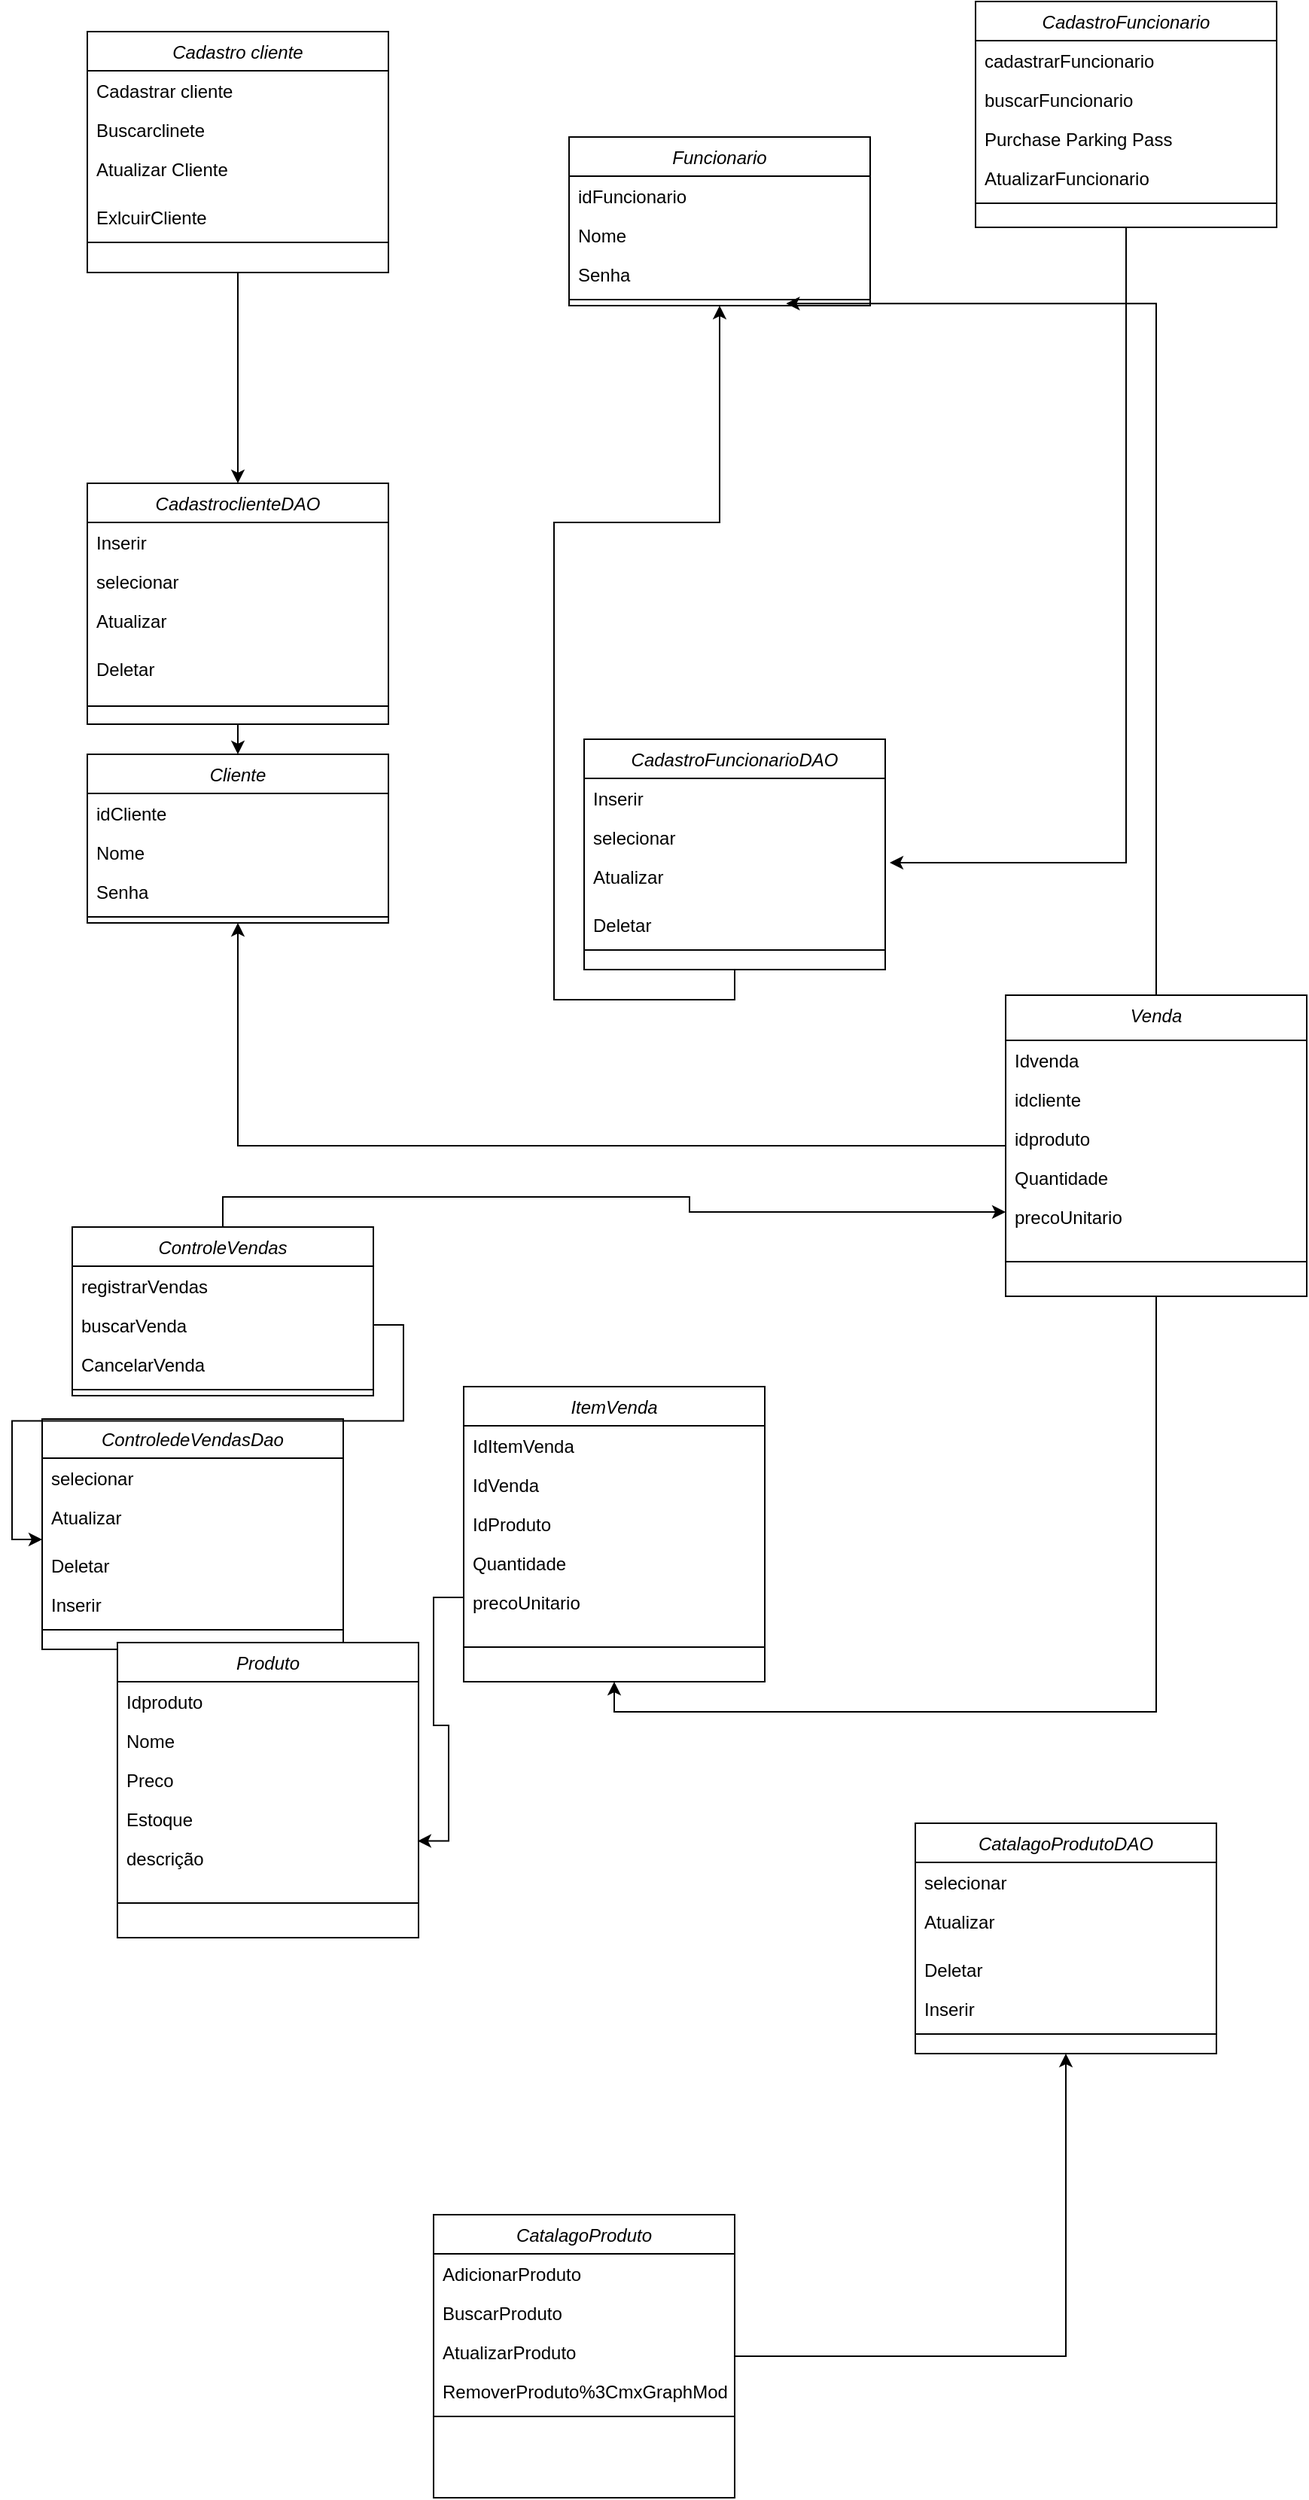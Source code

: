 <mxfile version="26.1.3">
  <diagram id="C5RBs43oDa-KdzZeNtuy" name="Page-1">
    <mxGraphModel dx="2819" dy="1114" grid="1" gridSize="10" guides="1" tooltips="1" connect="1" arrows="1" fold="1" page="1" pageScale="1" pageWidth="827" pageHeight="1169" math="0" shadow="0">
      <root>
        <mxCell id="WIyWlLk6GJQsqaUBKTNV-0" />
        <mxCell id="WIyWlLk6GJQsqaUBKTNV-1" parent="WIyWlLk6GJQsqaUBKTNV-0" />
        <mxCell id="kErKYG8QhpAH_9OreHTJ-6" style="edgeStyle=orthogonalEdgeStyle;rounded=0;orthogonalLoop=1;jettySize=auto;html=1;exitX=0.5;exitY=1;exitDx=0;exitDy=0;entryX=0.5;entryY=0;entryDx=0;entryDy=0;" edge="1" parent="WIyWlLk6GJQsqaUBKTNV-1" source="zkfFHV4jXpPFQw0GAbJ--0" target="kErKYG8QhpAH_9OreHTJ-10">
          <mxGeometry relative="1" as="geometry">
            <mxPoint x="260" y="228" as="targetPoint" />
          </mxGeometry>
        </mxCell>
        <mxCell id="zkfFHV4jXpPFQw0GAbJ--0" value="Cadastro cliente" style="swimlane;fontStyle=2;align=center;verticalAlign=top;childLayout=stackLayout;horizontal=1;startSize=26;horizontalStack=0;resizeParent=1;resizeLast=0;collapsible=1;marginBottom=0;rounded=0;shadow=0;strokeWidth=1;" parent="WIyWlLk6GJQsqaUBKTNV-1" vertex="1">
          <mxGeometry x="30" y="30" width="200" height="160" as="geometry">
            <mxRectangle x="230" y="140" width="160" height="26" as="alternateBounds" />
          </mxGeometry>
        </mxCell>
        <mxCell id="zkfFHV4jXpPFQw0GAbJ--1" value="Cadastrar cliente" style="text;align=left;verticalAlign=top;spacingLeft=4;spacingRight=4;overflow=hidden;rotatable=0;points=[[0,0.5],[1,0.5]];portConstraint=eastwest;" parent="zkfFHV4jXpPFQw0GAbJ--0" vertex="1">
          <mxGeometry y="26" width="200" height="26" as="geometry" />
        </mxCell>
        <mxCell id="zkfFHV4jXpPFQw0GAbJ--2" value="Buscarclinete" style="text;align=left;verticalAlign=top;spacingLeft=4;spacingRight=4;overflow=hidden;rotatable=0;points=[[0,0.5],[1,0.5]];portConstraint=eastwest;rounded=0;shadow=0;html=0;" parent="zkfFHV4jXpPFQw0GAbJ--0" vertex="1">
          <mxGeometry y="52" width="200" height="26" as="geometry" />
        </mxCell>
        <mxCell id="zkfFHV4jXpPFQw0GAbJ--3" value="Atualizar Cliente" style="text;align=left;verticalAlign=top;spacingLeft=4;spacingRight=4;overflow=hidden;rotatable=0;points=[[0,0.5],[1,0.5]];portConstraint=eastwest;rounded=0;shadow=0;html=0;" parent="zkfFHV4jXpPFQw0GAbJ--0" vertex="1">
          <mxGeometry y="78" width="200" height="32" as="geometry" />
        </mxCell>
        <mxCell id="kErKYG8QhpAH_9OreHTJ-8" value="ExlcuirCliente" style="text;align=left;verticalAlign=top;spacingLeft=4;spacingRight=4;overflow=hidden;rotatable=0;points=[[0,0.5],[1,0.5]];portConstraint=eastwest;rounded=0;shadow=0;html=0;" vertex="1" parent="zkfFHV4jXpPFQw0GAbJ--0">
          <mxGeometry y="110" width="200" height="26" as="geometry" />
        </mxCell>
        <mxCell id="zkfFHV4jXpPFQw0GAbJ--4" value="" style="line;html=1;strokeWidth=1;align=left;verticalAlign=middle;spacingTop=-1;spacingLeft=3;spacingRight=3;rotatable=0;labelPosition=right;points=[];portConstraint=eastwest;" parent="zkfFHV4jXpPFQw0GAbJ--0" vertex="1">
          <mxGeometry y="136" width="200" height="8" as="geometry" />
        </mxCell>
        <mxCell id="kErKYG8QhpAH_9OreHTJ-0" value="CadastroFuncionario" style="swimlane;fontStyle=2;align=center;verticalAlign=top;childLayout=stackLayout;horizontal=1;startSize=26;horizontalStack=0;resizeParent=1;resizeLast=0;collapsible=1;marginBottom=0;rounded=0;shadow=0;strokeWidth=1;" vertex="1" parent="WIyWlLk6GJQsqaUBKTNV-1">
          <mxGeometry x="620" y="10" width="200" height="150" as="geometry">
            <mxRectangle x="230" y="140" width="160" height="26" as="alternateBounds" />
          </mxGeometry>
        </mxCell>
        <mxCell id="kErKYG8QhpAH_9OreHTJ-1" value="cadastrarFuncionario" style="text;align=left;verticalAlign=top;spacingLeft=4;spacingRight=4;overflow=hidden;rotatable=0;points=[[0,0.5],[1,0.5]];portConstraint=eastwest;" vertex="1" parent="kErKYG8QhpAH_9OreHTJ-0">
          <mxGeometry y="26" width="200" height="26" as="geometry" />
        </mxCell>
        <mxCell id="kErKYG8QhpAH_9OreHTJ-2" value="buscarFuncionario" style="text;align=left;verticalAlign=top;spacingLeft=4;spacingRight=4;overflow=hidden;rotatable=0;points=[[0,0.5],[1,0.5]];portConstraint=eastwest;rounded=0;shadow=0;html=0;" vertex="1" parent="kErKYG8QhpAH_9OreHTJ-0">
          <mxGeometry y="52" width="200" height="26" as="geometry" />
        </mxCell>
        <mxCell id="kErKYG8QhpAH_9OreHTJ-5" value="Purchase Parking Pass" style="text;align=left;verticalAlign=top;spacingLeft=4;spacingRight=4;overflow=hidden;rotatable=0;points=[[0,0.5],[1,0.5]];portConstraint=eastwest;" vertex="1" parent="kErKYG8QhpAH_9OreHTJ-0">
          <mxGeometry y="78" width="200" height="26" as="geometry" />
        </mxCell>
        <mxCell id="kErKYG8QhpAH_9OreHTJ-3" value="AtualizarFuncionario" style="text;align=left;verticalAlign=top;spacingLeft=4;spacingRight=4;overflow=hidden;rotatable=0;points=[[0,0.5],[1,0.5]];portConstraint=eastwest;rounded=0;shadow=0;html=0;" vertex="1" parent="kErKYG8QhpAH_9OreHTJ-0">
          <mxGeometry y="104" width="200" height="26" as="geometry" />
        </mxCell>
        <mxCell id="kErKYG8QhpAH_9OreHTJ-4" value="" style="line;html=1;strokeWidth=1;align=left;verticalAlign=middle;spacingTop=-1;spacingLeft=3;spacingRight=3;rotatable=0;labelPosition=right;points=[];portConstraint=eastwest;" vertex="1" parent="kErKYG8QhpAH_9OreHTJ-0">
          <mxGeometry y="130" width="200" height="8" as="geometry" />
        </mxCell>
        <mxCell id="kErKYG8QhpAH_9OreHTJ-68" style="edgeStyle=orthogonalEdgeStyle;rounded=0;orthogonalLoop=1;jettySize=auto;html=1;exitX=0.5;exitY=1;exitDx=0;exitDy=0;entryX=0.5;entryY=0;entryDx=0;entryDy=0;" edge="1" parent="WIyWlLk6GJQsqaUBKTNV-1" source="kErKYG8QhpAH_9OreHTJ-10" target="kErKYG8QhpAH_9OreHTJ-62">
          <mxGeometry relative="1" as="geometry" />
        </mxCell>
        <mxCell id="kErKYG8QhpAH_9OreHTJ-10" value="CadastroclienteDAO" style="swimlane;fontStyle=2;align=center;verticalAlign=top;childLayout=stackLayout;horizontal=1;startSize=26;horizontalStack=0;resizeParent=1;resizeLast=0;collapsible=1;marginBottom=0;rounded=0;shadow=0;strokeWidth=1;" vertex="1" parent="WIyWlLk6GJQsqaUBKTNV-1">
          <mxGeometry x="30" y="330" width="200" height="160" as="geometry">
            <mxRectangle x="230" y="140" width="160" height="26" as="alternateBounds" />
          </mxGeometry>
        </mxCell>
        <mxCell id="kErKYG8QhpAH_9OreHTJ-11" value="Inserir" style="text;align=left;verticalAlign=top;spacingLeft=4;spacingRight=4;overflow=hidden;rotatable=0;points=[[0,0.5],[1,0.5]];portConstraint=eastwest;" vertex="1" parent="kErKYG8QhpAH_9OreHTJ-10">
          <mxGeometry y="26" width="200" height="26" as="geometry" />
        </mxCell>
        <mxCell id="kErKYG8QhpAH_9OreHTJ-12" value="selecionar" style="text;align=left;verticalAlign=top;spacingLeft=4;spacingRight=4;overflow=hidden;rotatable=0;points=[[0,0.5],[1,0.5]];portConstraint=eastwest;rounded=0;shadow=0;html=0;" vertex="1" parent="kErKYG8QhpAH_9OreHTJ-10">
          <mxGeometry y="52" width="200" height="26" as="geometry" />
        </mxCell>
        <mxCell id="kErKYG8QhpAH_9OreHTJ-13" value="Atualizar" style="text;align=left;verticalAlign=top;spacingLeft=4;spacingRight=4;overflow=hidden;rotatable=0;points=[[0,0.5],[1,0.5]];portConstraint=eastwest;rounded=0;shadow=0;html=0;" vertex="1" parent="kErKYG8QhpAH_9OreHTJ-10">
          <mxGeometry y="78" width="200" height="32" as="geometry" />
        </mxCell>
        <mxCell id="kErKYG8QhpAH_9OreHTJ-14" value="Deletar" style="text;align=left;verticalAlign=top;spacingLeft=4;spacingRight=4;overflow=hidden;rotatable=0;points=[[0,0.5],[1,0.5]];portConstraint=eastwest;rounded=0;shadow=0;html=0;" vertex="1" parent="kErKYG8QhpAH_9OreHTJ-10">
          <mxGeometry y="110" width="200" height="26" as="geometry" />
        </mxCell>
        <mxCell id="kErKYG8QhpAH_9OreHTJ-15" value="" style="line;html=1;strokeWidth=1;align=left;verticalAlign=middle;spacingTop=-1;spacingLeft=3;spacingRight=3;rotatable=0;labelPosition=right;points=[];portConstraint=eastwest;" vertex="1" parent="kErKYG8QhpAH_9OreHTJ-10">
          <mxGeometry y="136" width="200" height="24" as="geometry" />
        </mxCell>
        <mxCell id="kErKYG8QhpAH_9OreHTJ-69" style="edgeStyle=orthogonalEdgeStyle;rounded=0;orthogonalLoop=1;jettySize=auto;html=1;exitX=0.5;exitY=1;exitDx=0;exitDy=0;entryX=0.5;entryY=1;entryDx=0;entryDy=0;" edge="1" parent="WIyWlLk6GJQsqaUBKTNV-1" source="kErKYG8QhpAH_9OreHTJ-16" target="kErKYG8QhpAH_9OreHTJ-55">
          <mxGeometry relative="1" as="geometry" />
        </mxCell>
        <mxCell id="kErKYG8QhpAH_9OreHTJ-16" value="CadastroFuncionarioDAO" style="swimlane;fontStyle=2;align=center;verticalAlign=top;childLayout=stackLayout;horizontal=1;startSize=26;horizontalStack=0;resizeParent=1;resizeLast=0;collapsible=1;marginBottom=0;rounded=0;shadow=0;strokeWidth=1;" vertex="1" parent="WIyWlLk6GJQsqaUBKTNV-1">
          <mxGeometry x="360" y="500" width="200" height="153" as="geometry">
            <mxRectangle x="230" y="140" width="160" height="26" as="alternateBounds" />
          </mxGeometry>
        </mxCell>
        <mxCell id="kErKYG8QhpAH_9OreHTJ-17" value="Inserir" style="text;align=left;verticalAlign=top;spacingLeft=4;spacingRight=4;overflow=hidden;rotatable=0;points=[[0,0.5],[1,0.5]];portConstraint=eastwest;" vertex="1" parent="kErKYG8QhpAH_9OreHTJ-16">
          <mxGeometry y="26" width="200" height="26" as="geometry" />
        </mxCell>
        <mxCell id="kErKYG8QhpAH_9OreHTJ-18" value="selecionar" style="text;align=left;verticalAlign=top;spacingLeft=4;spacingRight=4;overflow=hidden;rotatable=0;points=[[0,0.5],[1,0.5]];portConstraint=eastwest;rounded=0;shadow=0;html=0;" vertex="1" parent="kErKYG8QhpAH_9OreHTJ-16">
          <mxGeometry y="52" width="200" height="26" as="geometry" />
        </mxCell>
        <mxCell id="kErKYG8QhpAH_9OreHTJ-19" value="Atualizar" style="text;align=left;verticalAlign=top;spacingLeft=4;spacingRight=4;overflow=hidden;rotatable=0;points=[[0,0.5],[1,0.5]];portConstraint=eastwest;rounded=0;shadow=0;html=0;" vertex="1" parent="kErKYG8QhpAH_9OreHTJ-16">
          <mxGeometry y="78" width="200" height="32" as="geometry" />
        </mxCell>
        <mxCell id="kErKYG8QhpAH_9OreHTJ-20" value="Deletar" style="text;align=left;verticalAlign=top;spacingLeft=4;spacingRight=4;overflow=hidden;rotatable=0;points=[[0,0.5],[1,0.5]];portConstraint=eastwest;rounded=0;shadow=0;html=0;" vertex="1" parent="kErKYG8QhpAH_9OreHTJ-16">
          <mxGeometry y="110" width="200" height="26" as="geometry" />
        </mxCell>
        <mxCell id="kErKYG8QhpAH_9OreHTJ-21" value="" style="line;html=1;strokeWidth=1;align=left;verticalAlign=middle;spacingTop=-1;spacingLeft=3;spacingRight=3;rotatable=0;labelPosition=right;points=[];portConstraint=eastwest;" vertex="1" parent="kErKYG8QhpAH_9OreHTJ-16">
          <mxGeometry y="136" width="200" height="8" as="geometry" />
        </mxCell>
        <mxCell id="kErKYG8QhpAH_9OreHTJ-48" style="edgeStyle=orthogonalEdgeStyle;rounded=0;orthogonalLoop=1;jettySize=auto;html=1;entryX=0.5;entryY=1;entryDx=0;entryDy=0;" edge="1" parent="WIyWlLk6GJQsqaUBKTNV-1" source="kErKYG8QhpAH_9OreHTJ-23" target="kErKYG8QhpAH_9OreHTJ-35">
          <mxGeometry relative="1" as="geometry" />
        </mxCell>
        <mxCell id="kErKYG8QhpAH_9OreHTJ-23" value="CatalagoProduto" style="swimlane;fontStyle=2;align=center;verticalAlign=top;childLayout=stackLayout;horizontal=1;startSize=26;horizontalStack=0;resizeParent=1;resizeLast=0;collapsible=1;marginBottom=0;rounded=0;shadow=0;strokeWidth=1;" vertex="1" parent="WIyWlLk6GJQsqaUBKTNV-1">
          <mxGeometry x="260" y="1480" width="200" height="188" as="geometry">
            <mxRectangle x="230" y="140" width="160" height="26" as="alternateBounds" />
          </mxGeometry>
        </mxCell>
        <mxCell id="kErKYG8QhpAH_9OreHTJ-24" value="AdicionarProduto" style="text;align=left;verticalAlign=top;spacingLeft=4;spacingRight=4;overflow=hidden;rotatable=0;points=[[0,0.5],[1,0.5]];portConstraint=eastwest;" vertex="1" parent="kErKYG8QhpAH_9OreHTJ-23">
          <mxGeometry y="26" width="200" height="26" as="geometry" />
        </mxCell>
        <mxCell id="kErKYG8QhpAH_9OreHTJ-25" value="BuscarProduto" style="text;align=left;verticalAlign=top;spacingLeft=4;spacingRight=4;overflow=hidden;rotatable=0;points=[[0,0.5],[1,0.5]];portConstraint=eastwest;rounded=0;shadow=0;html=0;" vertex="1" parent="kErKYG8QhpAH_9OreHTJ-23">
          <mxGeometry y="52" width="200" height="26" as="geometry" />
        </mxCell>
        <mxCell id="kErKYG8QhpAH_9OreHTJ-26" value="AtualizarProduto" style="text;align=left;verticalAlign=top;spacingLeft=4;spacingRight=4;overflow=hidden;rotatable=0;points=[[0,0.5],[1,0.5]];portConstraint=eastwest;" vertex="1" parent="kErKYG8QhpAH_9OreHTJ-23">
          <mxGeometry y="78" width="200" height="26" as="geometry" />
        </mxCell>
        <mxCell id="kErKYG8QhpAH_9OreHTJ-27" value="RemoverProduto%3CmxGraphModel%3E%3Croot%3E%3CmxCell%20id%3D%220%22%2F%3E%3CmxCell%20id%3D%221%22%20parent%3D%220%22%2F%3E%3CmxCell%20id%3D%222%22%20value%3D%22CadastroFuncionario%22%20style%3D%22swimlane%3BfontStyle%3D2%3Balign%3Dcenter%3BverticalAlign%3Dtop%3BchildLayout%3DstackLayout%3Bhorizontal%3D1%3BstartSize%3D26%3BhorizontalStack%3D0%3BresizeParent%3D1%3BresizeLast%3D0%3Bcollapsible%3D1%3BmarginBottom%3D0%3Brounded%3D0%3Bshadow%3D0%3BstrokeWidth%3D1%3B%22%20vertex%3D%221%22%20parent%3D%221%22%3E%3CmxGeometry%20x%3D%22490%22%20y%3D%2270%22%20width%3D%22200%22%20height%3D%22188%22%20as%3D%22geometry%22%3E%3CmxRectangle%20x%3D%22230%22%20y%3D%22140%22%20width%3D%22160%22%20height%3D%2226%22%20as%3D%22alternateBounds%22%2F%3E%3C%2FmxGeometry%3E%3C%2FmxCell%3E%3CmxCell%20id%3D%223%22%20value%3D%22cadastrarFuncionario%22%20style%3D%22text%3Balign%3Dleft%3BverticalAlign%3Dtop%3BspacingLeft%3D4%3BspacingRight%3D4%3Boverflow%3Dhidden%3Brotatable%3D0%3Bpoints%3D%5B%5B0%2C0.5%5D%2C%5B1%2C0.5%5D%5D%3BportConstraint%3Deastwest%3B%22%20vertex%3D%221%22%20parent%3D%222%22%3E%3CmxGeometry%20y%3D%2226%22%20width%3D%22200%22%20height%3D%2226%22%20as%3D%22geometry%22%2F%3E%3C%2FmxCell%3E%3CmxCell%20id%3D%224%22%20value%3D%22buscarFuncionario%22%20style%3D%22text%3Balign%3Dleft%3BverticalAlign%3Dtop%3BspacingLeft%3D4%3BspacingRight%3D4%3Boverflow%3Dhidden%3Brotatable%3D0%3Bpoints%3D%5B%5B0%2C0.5%5D%2C%5B1%2C0.5%5D%5D%3BportConstraint%3Deastwest%3Brounded%3D0%3Bshadow%3D0%3Bhtml%3D0%3B%22%20vertex%3D%221%22%20parent%3D%222%22%3E%3CmxGeometry%20y%3D%2252%22%20width%3D%22200%22%20height%3D%2226%22%20as%3D%22geometry%22%2F%3E%3C%2FmxCell%3E%3CmxCell%20id%3D%225%22%20value%3D%22Purchase%20Parking%20Pass%22%20style%3D%22text%3Balign%3Dleft%3BverticalAlign%3Dtop%3BspacingLeft%3D4%3BspacingRight%3D4%3Boverflow%3Dhidden%3Brotatable%3D0%3Bpoints%3D%5B%5B0%2C0.5%5D%2C%5B1%2C0.5%5D%5D%3BportConstraint%3Deastwest%3B%22%20vertex%3D%221%22%20parent%3D%222%22%3E%3CmxGeometry%20y%3D%2278%22%20width%3D%22200%22%20height%3D%2226%22%20as%3D%22geometry%22%2F%3E%3C%2FmxCell%3E%3CmxCell%20id%3D%226%22%20value%3D%22AtualizarFuncionario%22%20style%3D%22text%3Balign%3Dleft%3BverticalAlign%3Dtop%3BspacingLeft%3D4%3BspacingRight%3D4%3Boverflow%3Dhidden%3Brotatable%3D0%3Bpoints%3D%5B%5B0%2C0.5%5D%2C%5B1%2C0.5%5D%5D%3BportConstraint%3Deastwest%3Brounded%3D0%3Bshadow%3D0%3Bhtml%3D0%3B%22%20vertex%3D%221%22%20parent%3D%222%22%3E%3CmxGeometry%20y%3D%22104%22%20width%3D%22200%22%20height%3D%2226%22%20as%3D%22geometry%22%2F%3E%3C%2FmxCell%3E%3CmxCell%20id%3D%227%22%20value%3D%22%22%20style%3D%22line%3Bhtml%3D1%3BstrokeWidth%3D1%3Balign%3Dleft%3BverticalAlign%3Dmiddle%3BspacingTop%3D-1%3BspacingLeft%3D3%3BspacingRight%3D3%3Brotatable%3D0%3BlabelPosition%3Dright%3Bpoints%3D%5B%5D%3BportConstraint%3Deastwest%3B%22%20vertex%3D%221%22%20parent%3D%222%22%3E%3CmxGeometry%20y%3D%22130%22%20width%3D%22200%22%20height%3D%228%22%20as%3D%22geometry%22%2F%3E%3C%2FmxCell%3E%3C%2Froot%3E%3C%2FmxGraphModel%3E" style="text;align=left;verticalAlign=top;spacingLeft=4;spacingRight=4;overflow=hidden;rotatable=0;points=[[0,0.5],[1,0.5]];portConstraint=eastwest;rounded=0;shadow=0;html=0;" vertex="1" parent="kErKYG8QhpAH_9OreHTJ-23">
          <mxGeometry y="104" width="200" height="26" as="geometry" />
        </mxCell>
        <mxCell id="kErKYG8QhpAH_9OreHTJ-28" value="" style="line;html=1;strokeWidth=1;align=left;verticalAlign=middle;spacingTop=-1;spacingLeft=3;spacingRight=3;rotatable=0;labelPosition=right;points=[];portConstraint=eastwest;" vertex="1" parent="kErKYG8QhpAH_9OreHTJ-23">
          <mxGeometry y="130" width="200" height="8" as="geometry" />
        </mxCell>
        <mxCell id="kErKYG8QhpAH_9OreHTJ-35" value="CatalagoProdutoDAO" style="swimlane;fontStyle=2;align=center;verticalAlign=top;childLayout=stackLayout;horizontal=1;startSize=26;horizontalStack=0;resizeParent=1;resizeLast=0;collapsible=1;marginBottom=0;rounded=0;shadow=0;strokeWidth=1;" vertex="1" parent="WIyWlLk6GJQsqaUBKTNV-1">
          <mxGeometry x="580" y="1220" width="200" height="153" as="geometry">
            <mxRectangle x="230" y="140" width="160" height="26" as="alternateBounds" />
          </mxGeometry>
        </mxCell>
        <mxCell id="kErKYG8QhpAH_9OreHTJ-37" value="selecionar" style="text;align=left;verticalAlign=top;spacingLeft=4;spacingRight=4;overflow=hidden;rotatable=0;points=[[0,0.5],[1,0.5]];portConstraint=eastwest;rounded=0;shadow=0;html=0;" vertex="1" parent="kErKYG8QhpAH_9OreHTJ-35">
          <mxGeometry y="26" width="200" height="26" as="geometry" />
        </mxCell>
        <mxCell id="kErKYG8QhpAH_9OreHTJ-38" value="Atualizar" style="text;align=left;verticalAlign=top;spacingLeft=4;spacingRight=4;overflow=hidden;rotatable=0;points=[[0,0.5],[1,0.5]];portConstraint=eastwest;rounded=0;shadow=0;html=0;" vertex="1" parent="kErKYG8QhpAH_9OreHTJ-35">
          <mxGeometry y="52" width="200" height="32" as="geometry" />
        </mxCell>
        <mxCell id="kErKYG8QhpAH_9OreHTJ-39" value="Deletar" style="text;align=left;verticalAlign=top;spacingLeft=4;spacingRight=4;overflow=hidden;rotatable=0;points=[[0,0.5],[1,0.5]];portConstraint=eastwest;rounded=0;shadow=0;html=0;" vertex="1" parent="kErKYG8QhpAH_9OreHTJ-35">
          <mxGeometry y="84" width="200" height="26" as="geometry" />
        </mxCell>
        <mxCell id="kErKYG8QhpAH_9OreHTJ-36" value="Inserir" style="text;align=left;verticalAlign=top;spacingLeft=4;spacingRight=4;overflow=hidden;rotatable=0;points=[[0,0.5],[1,0.5]];portConstraint=eastwest;" vertex="1" parent="kErKYG8QhpAH_9OreHTJ-35">
          <mxGeometry y="110" width="200" height="26" as="geometry" />
        </mxCell>
        <mxCell id="kErKYG8QhpAH_9OreHTJ-40" value="" style="line;html=1;strokeWidth=1;align=left;verticalAlign=middle;spacingTop=-1;spacingLeft=3;spacingRight=3;rotatable=0;labelPosition=right;points=[];portConstraint=eastwest;" vertex="1" parent="kErKYG8QhpAH_9OreHTJ-35">
          <mxGeometry y="136" width="200" height="8" as="geometry" />
        </mxCell>
        <mxCell id="kErKYG8QhpAH_9OreHTJ-103" style="edgeStyle=orthogonalEdgeStyle;rounded=0;orthogonalLoop=1;jettySize=auto;html=1;exitX=0.5;exitY=0;exitDx=0;exitDy=0;entryX=0;entryY=0.5;entryDx=0;entryDy=0;" edge="1" parent="WIyWlLk6GJQsqaUBKTNV-1" source="kErKYG8QhpAH_9OreHTJ-41" target="kErKYG8QhpAH_9OreHTJ-93">
          <mxGeometry relative="1" as="geometry" />
        </mxCell>
        <mxCell id="kErKYG8QhpAH_9OreHTJ-41" value="ControleVendas" style="swimlane;fontStyle=2;align=center;verticalAlign=top;childLayout=stackLayout;horizontal=1;startSize=26;horizontalStack=0;resizeParent=1;resizeLast=0;collapsible=1;marginBottom=0;rounded=0;shadow=0;strokeWidth=1;" vertex="1" parent="WIyWlLk6GJQsqaUBKTNV-1">
          <mxGeometry x="20" y="824" width="200" height="112" as="geometry">
            <mxRectangle x="230" y="140" width="160" height="26" as="alternateBounds" />
          </mxGeometry>
        </mxCell>
        <mxCell id="kErKYG8QhpAH_9OreHTJ-42" value="registrarVendas" style="text;align=left;verticalAlign=top;spacingLeft=4;spacingRight=4;overflow=hidden;rotatable=0;points=[[0,0.5],[1,0.5]];portConstraint=eastwest;" vertex="1" parent="kErKYG8QhpAH_9OreHTJ-41">
          <mxGeometry y="26" width="200" height="26" as="geometry" />
        </mxCell>
        <mxCell id="kErKYG8QhpAH_9OreHTJ-43" value="buscarVenda" style="text;align=left;verticalAlign=top;spacingLeft=4;spacingRight=4;overflow=hidden;rotatable=0;points=[[0,0.5],[1,0.5]];portConstraint=eastwest;rounded=0;shadow=0;html=0;" vertex="1" parent="kErKYG8QhpAH_9OreHTJ-41">
          <mxGeometry y="52" width="200" height="26" as="geometry" />
        </mxCell>
        <mxCell id="kErKYG8QhpAH_9OreHTJ-44" value="CancelarVenda" style="text;align=left;verticalAlign=top;spacingLeft=4;spacingRight=4;overflow=hidden;rotatable=0;points=[[0,0.5],[1,0.5]];portConstraint=eastwest;" vertex="1" parent="kErKYG8QhpAH_9OreHTJ-41">
          <mxGeometry y="78" width="200" height="26" as="geometry" />
        </mxCell>
        <mxCell id="kErKYG8QhpAH_9OreHTJ-46" value="" style="line;html=1;strokeWidth=1;align=left;verticalAlign=middle;spacingTop=-1;spacingLeft=3;spacingRight=3;rotatable=0;labelPosition=right;points=[];portConstraint=eastwest;" vertex="1" parent="kErKYG8QhpAH_9OreHTJ-41">
          <mxGeometry y="104" width="200" height="8" as="geometry" />
        </mxCell>
        <mxCell id="kErKYG8QhpAH_9OreHTJ-49" value="ControledeVendasDao" style="swimlane;fontStyle=2;align=center;verticalAlign=top;childLayout=stackLayout;horizontal=1;startSize=26;horizontalStack=0;resizeParent=1;resizeLast=0;collapsible=1;marginBottom=0;rounded=0;shadow=0;strokeWidth=1;" vertex="1" parent="WIyWlLk6GJQsqaUBKTNV-1">
          <mxGeometry y="951.5" width="200" height="153" as="geometry">
            <mxRectangle x="230" y="140" width="160" height="26" as="alternateBounds" />
          </mxGeometry>
        </mxCell>
        <mxCell id="kErKYG8QhpAH_9OreHTJ-50" value="selecionar" style="text;align=left;verticalAlign=top;spacingLeft=4;spacingRight=4;overflow=hidden;rotatable=0;points=[[0,0.5],[1,0.5]];portConstraint=eastwest;rounded=0;shadow=0;html=0;" vertex="1" parent="kErKYG8QhpAH_9OreHTJ-49">
          <mxGeometry y="26" width="200" height="26" as="geometry" />
        </mxCell>
        <mxCell id="kErKYG8QhpAH_9OreHTJ-51" value="Atualizar" style="text;align=left;verticalAlign=top;spacingLeft=4;spacingRight=4;overflow=hidden;rotatable=0;points=[[0,0.5],[1,0.5]];portConstraint=eastwest;rounded=0;shadow=0;html=0;" vertex="1" parent="kErKYG8QhpAH_9OreHTJ-49">
          <mxGeometry y="52" width="200" height="32" as="geometry" />
        </mxCell>
        <mxCell id="kErKYG8QhpAH_9OreHTJ-52" value="Deletar" style="text;align=left;verticalAlign=top;spacingLeft=4;spacingRight=4;overflow=hidden;rotatable=0;points=[[0,0.5],[1,0.5]];portConstraint=eastwest;rounded=0;shadow=0;html=0;" vertex="1" parent="kErKYG8QhpAH_9OreHTJ-49">
          <mxGeometry y="84" width="200" height="26" as="geometry" />
        </mxCell>
        <mxCell id="kErKYG8QhpAH_9OreHTJ-53" value="Inserir" style="text;align=left;verticalAlign=top;spacingLeft=4;spacingRight=4;overflow=hidden;rotatable=0;points=[[0,0.5],[1,0.5]];portConstraint=eastwest;" vertex="1" parent="kErKYG8QhpAH_9OreHTJ-49">
          <mxGeometry y="110" width="200" height="26" as="geometry" />
        </mxCell>
        <mxCell id="kErKYG8QhpAH_9OreHTJ-54" value="" style="line;html=1;strokeWidth=1;align=left;verticalAlign=middle;spacingTop=-1;spacingLeft=3;spacingRight=3;rotatable=0;labelPosition=right;points=[];portConstraint=eastwest;" vertex="1" parent="kErKYG8QhpAH_9OreHTJ-49">
          <mxGeometry y="136" width="200" height="8" as="geometry" />
        </mxCell>
        <mxCell id="kErKYG8QhpAH_9OreHTJ-55" value="Funcionario" style="swimlane;fontStyle=2;align=center;verticalAlign=top;childLayout=stackLayout;horizontal=1;startSize=26;horizontalStack=0;resizeParent=1;resizeLast=0;collapsible=1;marginBottom=0;rounded=0;shadow=0;strokeWidth=1;" vertex="1" parent="WIyWlLk6GJQsqaUBKTNV-1">
          <mxGeometry x="350" y="100" width="200" height="112" as="geometry">
            <mxRectangle x="230" y="140" width="160" height="26" as="alternateBounds" />
          </mxGeometry>
        </mxCell>
        <mxCell id="kErKYG8QhpAH_9OreHTJ-56" value="idFuncionario" style="text;align=left;verticalAlign=top;spacingLeft=4;spacingRight=4;overflow=hidden;rotatable=0;points=[[0,0.5],[1,0.5]];portConstraint=eastwest;" vertex="1" parent="kErKYG8QhpAH_9OreHTJ-55">
          <mxGeometry y="26" width="200" height="26" as="geometry" />
        </mxCell>
        <mxCell id="kErKYG8QhpAH_9OreHTJ-57" value="Nome" style="text;align=left;verticalAlign=top;spacingLeft=4;spacingRight=4;overflow=hidden;rotatable=0;points=[[0,0.5],[1,0.5]];portConstraint=eastwest;rounded=0;shadow=0;html=0;" vertex="1" parent="kErKYG8QhpAH_9OreHTJ-55">
          <mxGeometry y="52" width="200" height="26" as="geometry" />
        </mxCell>
        <mxCell id="kErKYG8QhpAH_9OreHTJ-58" value="Senha" style="text;align=left;verticalAlign=top;spacingLeft=4;spacingRight=4;overflow=hidden;rotatable=0;points=[[0,0.5],[1,0.5]];portConstraint=eastwest;" vertex="1" parent="kErKYG8QhpAH_9OreHTJ-55">
          <mxGeometry y="78" width="200" height="26" as="geometry" />
        </mxCell>
        <mxCell id="kErKYG8QhpAH_9OreHTJ-60" value="" style="line;html=1;strokeWidth=1;align=left;verticalAlign=middle;spacingTop=-1;spacingLeft=3;spacingRight=3;rotatable=0;labelPosition=right;points=[];portConstraint=eastwest;" vertex="1" parent="kErKYG8QhpAH_9OreHTJ-55">
          <mxGeometry y="104" width="200" height="8" as="geometry" />
        </mxCell>
        <mxCell id="kErKYG8QhpAH_9OreHTJ-62" value="Cliente" style="swimlane;fontStyle=2;align=center;verticalAlign=top;childLayout=stackLayout;horizontal=1;startSize=26;horizontalStack=0;resizeParent=1;resizeLast=0;collapsible=1;marginBottom=0;rounded=0;shadow=0;strokeWidth=1;" vertex="1" parent="WIyWlLk6GJQsqaUBKTNV-1">
          <mxGeometry x="30" y="510" width="200" height="112" as="geometry">
            <mxRectangle x="230" y="140" width="160" height="26" as="alternateBounds" />
          </mxGeometry>
        </mxCell>
        <mxCell id="kErKYG8QhpAH_9OreHTJ-63" value="idCliente" style="text;align=left;verticalAlign=top;spacingLeft=4;spacingRight=4;overflow=hidden;rotatable=0;points=[[0,0.5],[1,0.5]];portConstraint=eastwest;" vertex="1" parent="kErKYG8QhpAH_9OreHTJ-62">
          <mxGeometry y="26" width="200" height="26" as="geometry" />
        </mxCell>
        <mxCell id="kErKYG8QhpAH_9OreHTJ-64" value="Nome" style="text;align=left;verticalAlign=top;spacingLeft=4;spacingRight=4;overflow=hidden;rotatable=0;points=[[0,0.5],[1,0.5]];portConstraint=eastwest;rounded=0;shadow=0;html=0;" vertex="1" parent="kErKYG8QhpAH_9OreHTJ-62">
          <mxGeometry y="52" width="200" height="26" as="geometry" />
        </mxCell>
        <mxCell id="kErKYG8QhpAH_9OreHTJ-65" value="Senha" style="text;align=left;verticalAlign=top;spacingLeft=4;spacingRight=4;overflow=hidden;rotatable=0;points=[[0,0.5],[1,0.5]];portConstraint=eastwest;" vertex="1" parent="kErKYG8QhpAH_9OreHTJ-62">
          <mxGeometry y="78" width="200" height="26" as="geometry" />
        </mxCell>
        <mxCell id="kErKYG8QhpAH_9OreHTJ-66" value="" style="line;html=1;strokeWidth=1;align=left;verticalAlign=middle;spacingTop=-1;spacingLeft=3;spacingRight=3;rotatable=0;labelPosition=right;points=[];portConstraint=eastwest;" vertex="1" parent="kErKYG8QhpAH_9OreHTJ-62">
          <mxGeometry y="104" width="200" height="8" as="geometry" />
        </mxCell>
        <mxCell id="kErKYG8QhpAH_9OreHTJ-70" style="edgeStyle=orthogonalEdgeStyle;rounded=0;orthogonalLoop=1;jettySize=auto;html=1;exitX=1;exitY=0.5;exitDx=0;exitDy=0;entryX=0;entryY=0.875;entryDx=0;entryDy=0;entryPerimeter=0;" edge="1" parent="WIyWlLk6GJQsqaUBKTNV-1" source="kErKYG8QhpAH_9OreHTJ-43" target="kErKYG8QhpAH_9OreHTJ-51">
          <mxGeometry relative="1" as="geometry" />
        </mxCell>
        <mxCell id="kErKYG8QhpAH_9OreHTJ-71" value="Produto" style="swimlane;fontStyle=2;align=center;verticalAlign=top;childLayout=stackLayout;horizontal=1;startSize=26;horizontalStack=0;resizeParent=1;resizeLast=0;collapsible=1;marginBottom=0;rounded=0;shadow=0;strokeWidth=1;" vertex="1" parent="WIyWlLk6GJQsqaUBKTNV-1">
          <mxGeometry x="50" y="1100" width="200" height="196" as="geometry">
            <mxRectangle x="230" y="140" width="160" height="26" as="alternateBounds" />
          </mxGeometry>
        </mxCell>
        <mxCell id="kErKYG8QhpAH_9OreHTJ-72" value="Idproduto" style="text;align=left;verticalAlign=top;spacingLeft=4;spacingRight=4;overflow=hidden;rotatable=0;points=[[0,0.5],[1,0.5]];portConstraint=eastwest;" vertex="1" parent="kErKYG8QhpAH_9OreHTJ-71">
          <mxGeometry y="26" width="200" height="26" as="geometry" />
        </mxCell>
        <mxCell id="kErKYG8QhpAH_9OreHTJ-73" value="Nome" style="text;align=left;verticalAlign=top;spacingLeft=4;spacingRight=4;overflow=hidden;rotatable=0;points=[[0,0.5],[1,0.5]];portConstraint=eastwest;rounded=0;shadow=0;html=0;" vertex="1" parent="kErKYG8QhpAH_9OreHTJ-71">
          <mxGeometry y="52" width="200" height="26" as="geometry" />
        </mxCell>
        <mxCell id="kErKYG8QhpAH_9OreHTJ-77" value="Preco" style="text;align=left;verticalAlign=top;spacingLeft=4;spacingRight=4;overflow=hidden;rotatable=0;points=[[0,0.5],[1,0.5]];portConstraint=eastwest;rounded=0;shadow=0;html=0;" vertex="1" parent="kErKYG8QhpAH_9OreHTJ-71">
          <mxGeometry y="78" width="200" height="26" as="geometry" />
        </mxCell>
        <mxCell id="kErKYG8QhpAH_9OreHTJ-78" value="Estoque" style="text;align=left;verticalAlign=top;spacingLeft=4;spacingRight=4;overflow=hidden;rotatable=0;points=[[0,0.5],[1,0.5]];portConstraint=eastwest;rounded=0;shadow=0;html=0;" vertex="1" parent="kErKYG8QhpAH_9OreHTJ-71">
          <mxGeometry y="104" width="200" height="26" as="geometry" />
        </mxCell>
        <mxCell id="kErKYG8QhpAH_9OreHTJ-74" value="descrição" style="text;align=left;verticalAlign=top;spacingLeft=4;spacingRight=4;overflow=hidden;rotatable=0;points=[[0,0.5],[1,0.5]];portConstraint=eastwest;" vertex="1" parent="kErKYG8QhpAH_9OreHTJ-71">
          <mxGeometry y="130" width="200" height="20" as="geometry" />
        </mxCell>
        <mxCell id="kErKYG8QhpAH_9OreHTJ-75" value="" style="line;html=1;strokeWidth=1;align=left;verticalAlign=middle;spacingTop=-1;spacingLeft=3;spacingRight=3;rotatable=0;labelPosition=right;points=[];portConstraint=eastwest;" vertex="1" parent="kErKYG8QhpAH_9OreHTJ-71">
          <mxGeometry y="150" width="200" height="46" as="geometry" />
        </mxCell>
        <mxCell id="kErKYG8QhpAH_9OreHTJ-81" value="ItemVenda" style="swimlane;fontStyle=2;align=center;verticalAlign=top;childLayout=stackLayout;horizontal=1;startSize=26;horizontalStack=0;resizeParent=1;resizeLast=0;collapsible=1;marginBottom=0;rounded=0;shadow=0;strokeWidth=1;" vertex="1" parent="WIyWlLk6GJQsqaUBKTNV-1">
          <mxGeometry x="280" y="930" width="200" height="196" as="geometry">
            <mxRectangle x="230" y="140" width="160" height="26" as="alternateBounds" />
          </mxGeometry>
        </mxCell>
        <mxCell id="kErKYG8QhpAH_9OreHTJ-82" value="IdItemVenda" style="text;align=left;verticalAlign=top;spacingLeft=4;spacingRight=4;overflow=hidden;rotatable=0;points=[[0,0.5],[1,0.5]];portConstraint=eastwest;" vertex="1" parent="kErKYG8QhpAH_9OreHTJ-81">
          <mxGeometry y="26" width="200" height="26" as="geometry" />
        </mxCell>
        <mxCell id="kErKYG8QhpAH_9OreHTJ-83" value="IdVenda" style="text;align=left;verticalAlign=top;spacingLeft=4;spacingRight=4;overflow=hidden;rotatable=0;points=[[0,0.5],[1,0.5]];portConstraint=eastwest;rounded=0;shadow=0;html=0;" vertex="1" parent="kErKYG8QhpAH_9OreHTJ-81">
          <mxGeometry y="52" width="200" height="26" as="geometry" />
        </mxCell>
        <mxCell id="kErKYG8QhpAH_9OreHTJ-84" value="IdProduto" style="text;align=left;verticalAlign=top;spacingLeft=4;spacingRight=4;overflow=hidden;rotatable=0;points=[[0,0.5],[1,0.5]];portConstraint=eastwest;rounded=0;shadow=0;html=0;" vertex="1" parent="kErKYG8QhpAH_9OreHTJ-81">
          <mxGeometry y="78" width="200" height="26" as="geometry" />
        </mxCell>
        <mxCell id="kErKYG8QhpAH_9OreHTJ-85" value="Quantidade" style="text;align=left;verticalAlign=top;spacingLeft=4;spacingRight=4;overflow=hidden;rotatable=0;points=[[0,0.5],[1,0.5]];portConstraint=eastwest;rounded=0;shadow=0;html=0;" vertex="1" parent="kErKYG8QhpAH_9OreHTJ-81">
          <mxGeometry y="104" width="200" height="26" as="geometry" />
        </mxCell>
        <mxCell id="kErKYG8QhpAH_9OreHTJ-86" value="precoUnitario" style="text;align=left;verticalAlign=top;spacingLeft=4;spacingRight=4;overflow=hidden;rotatable=0;points=[[0,0.5],[1,0.5]];portConstraint=eastwest;" vertex="1" parent="kErKYG8QhpAH_9OreHTJ-81">
          <mxGeometry y="130" width="200" height="20" as="geometry" />
        </mxCell>
        <mxCell id="kErKYG8QhpAH_9OreHTJ-87" value="" style="line;html=1;strokeWidth=1;align=left;verticalAlign=middle;spacingTop=-1;spacingLeft=3;spacingRight=3;rotatable=0;labelPosition=right;points=[];portConstraint=eastwest;" vertex="1" parent="kErKYG8QhpAH_9OreHTJ-81">
          <mxGeometry y="150" width="200" height="46" as="geometry" />
        </mxCell>
        <mxCell id="kErKYG8QhpAH_9OreHTJ-95" style="edgeStyle=orthogonalEdgeStyle;rounded=0;orthogonalLoop=1;jettySize=auto;html=1;entryX=0.5;entryY=1;entryDx=0;entryDy=0;" edge="1" parent="WIyWlLk6GJQsqaUBKTNV-1" source="kErKYG8QhpAH_9OreHTJ-88" target="kErKYG8QhpAH_9OreHTJ-62">
          <mxGeometry relative="1" as="geometry" />
        </mxCell>
        <mxCell id="kErKYG8QhpAH_9OreHTJ-97" style="edgeStyle=orthogonalEdgeStyle;rounded=0;orthogonalLoop=1;jettySize=auto;html=1;exitX=0.5;exitY=1;exitDx=0;exitDy=0;entryX=0.5;entryY=1;entryDx=0;entryDy=0;" edge="1" parent="WIyWlLk6GJQsqaUBKTNV-1" source="kErKYG8QhpAH_9OreHTJ-88" target="kErKYG8QhpAH_9OreHTJ-81">
          <mxGeometry relative="1" as="geometry" />
        </mxCell>
        <mxCell id="kErKYG8QhpAH_9OreHTJ-88" value="Venda" style="swimlane;fontStyle=2;align=center;verticalAlign=top;childLayout=stackLayout;horizontal=1;startSize=30;horizontalStack=0;resizeParent=1;resizeLast=0;collapsible=1;marginBottom=0;rounded=0;shadow=0;strokeWidth=1;" vertex="1" parent="WIyWlLk6GJQsqaUBKTNV-1">
          <mxGeometry x="640" y="670" width="200" height="200" as="geometry">
            <mxRectangle x="230" y="140" width="160" height="26" as="alternateBounds" />
          </mxGeometry>
        </mxCell>
        <mxCell id="kErKYG8QhpAH_9OreHTJ-89" value="Idvenda" style="text;align=left;verticalAlign=top;spacingLeft=4;spacingRight=4;overflow=hidden;rotatable=0;points=[[0,0.5],[1,0.5]];portConstraint=eastwest;" vertex="1" parent="kErKYG8QhpAH_9OreHTJ-88">
          <mxGeometry y="30" width="200" height="26" as="geometry" />
        </mxCell>
        <mxCell id="kErKYG8QhpAH_9OreHTJ-90" value="idcliente" style="text;align=left;verticalAlign=top;spacingLeft=4;spacingRight=4;overflow=hidden;rotatable=0;points=[[0,0.5],[1,0.5]];portConstraint=eastwest;rounded=0;shadow=0;html=0;" vertex="1" parent="kErKYG8QhpAH_9OreHTJ-88">
          <mxGeometry y="56" width="200" height="26" as="geometry" />
        </mxCell>
        <mxCell id="kErKYG8QhpAH_9OreHTJ-91" value="idproduto" style="text;align=left;verticalAlign=top;spacingLeft=4;spacingRight=4;overflow=hidden;rotatable=0;points=[[0,0.5],[1,0.5]];portConstraint=eastwest;rounded=0;shadow=0;html=0;" vertex="1" parent="kErKYG8QhpAH_9OreHTJ-88">
          <mxGeometry y="82" width="200" height="26" as="geometry" />
        </mxCell>
        <mxCell id="kErKYG8QhpAH_9OreHTJ-92" value="Quantidade" style="text;align=left;verticalAlign=top;spacingLeft=4;spacingRight=4;overflow=hidden;rotatable=0;points=[[0,0.5],[1,0.5]];portConstraint=eastwest;rounded=0;shadow=0;html=0;" vertex="1" parent="kErKYG8QhpAH_9OreHTJ-88">
          <mxGeometry y="108" width="200" height="26" as="geometry" />
        </mxCell>
        <mxCell id="kErKYG8QhpAH_9OreHTJ-93" value="precoUnitario" style="text;align=left;verticalAlign=top;spacingLeft=4;spacingRight=4;overflow=hidden;rotatable=0;points=[[0,0.5],[1,0.5]];portConstraint=eastwest;" vertex="1" parent="kErKYG8QhpAH_9OreHTJ-88">
          <mxGeometry y="134" width="200" height="20" as="geometry" />
        </mxCell>
        <mxCell id="kErKYG8QhpAH_9OreHTJ-94" value="" style="line;html=1;strokeWidth=1;align=left;verticalAlign=middle;spacingTop=-1;spacingLeft=3;spacingRight=3;rotatable=0;labelPosition=right;points=[];portConstraint=eastwest;" vertex="1" parent="kErKYG8QhpAH_9OreHTJ-88">
          <mxGeometry y="154" width="200" height="46" as="geometry" />
        </mxCell>
        <mxCell id="kErKYG8QhpAH_9OreHTJ-96" style="edgeStyle=orthogonalEdgeStyle;rounded=0;orthogonalLoop=1;jettySize=auto;html=1;exitX=0.5;exitY=0;exitDx=0;exitDy=0;entryX=0.721;entryY=0.825;entryDx=0;entryDy=0;entryPerimeter=0;" edge="1" parent="WIyWlLk6GJQsqaUBKTNV-1" source="kErKYG8QhpAH_9OreHTJ-88" target="kErKYG8QhpAH_9OreHTJ-60">
          <mxGeometry relative="1" as="geometry" />
        </mxCell>
        <mxCell id="kErKYG8QhpAH_9OreHTJ-98" style="edgeStyle=orthogonalEdgeStyle;rounded=0;orthogonalLoop=1;jettySize=auto;html=1;exitX=0;exitY=0.5;exitDx=0;exitDy=0;entryX=0.997;entryY=0.09;entryDx=0;entryDy=0;entryPerimeter=0;" edge="1" parent="WIyWlLk6GJQsqaUBKTNV-1" source="kErKYG8QhpAH_9OreHTJ-86" target="kErKYG8QhpAH_9OreHTJ-74">
          <mxGeometry relative="1" as="geometry" />
        </mxCell>
        <mxCell id="kErKYG8QhpAH_9OreHTJ-101" style="edgeStyle=orthogonalEdgeStyle;rounded=0;orthogonalLoop=1;jettySize=auto;html=1;exitX=0.5;exitY=1;exitDx=0;exitDy=0;entryX=1.015;entryY=0.125;entryDx=0;entryDy=0;entryPerimeter=0;" edge="1" parent="WIyWlLk6GJQsqaUBKTNV-1" source="kErKYG8QhpAH_9OreHTJ-0" target="kErKYG8QhpAH_9OreHTJ-19">
          <mxGeometry relative="1" as="geometry" />
        </mxCell>
      </root>
    </mxGraphModel>
  </diagram>
</mxfile>
